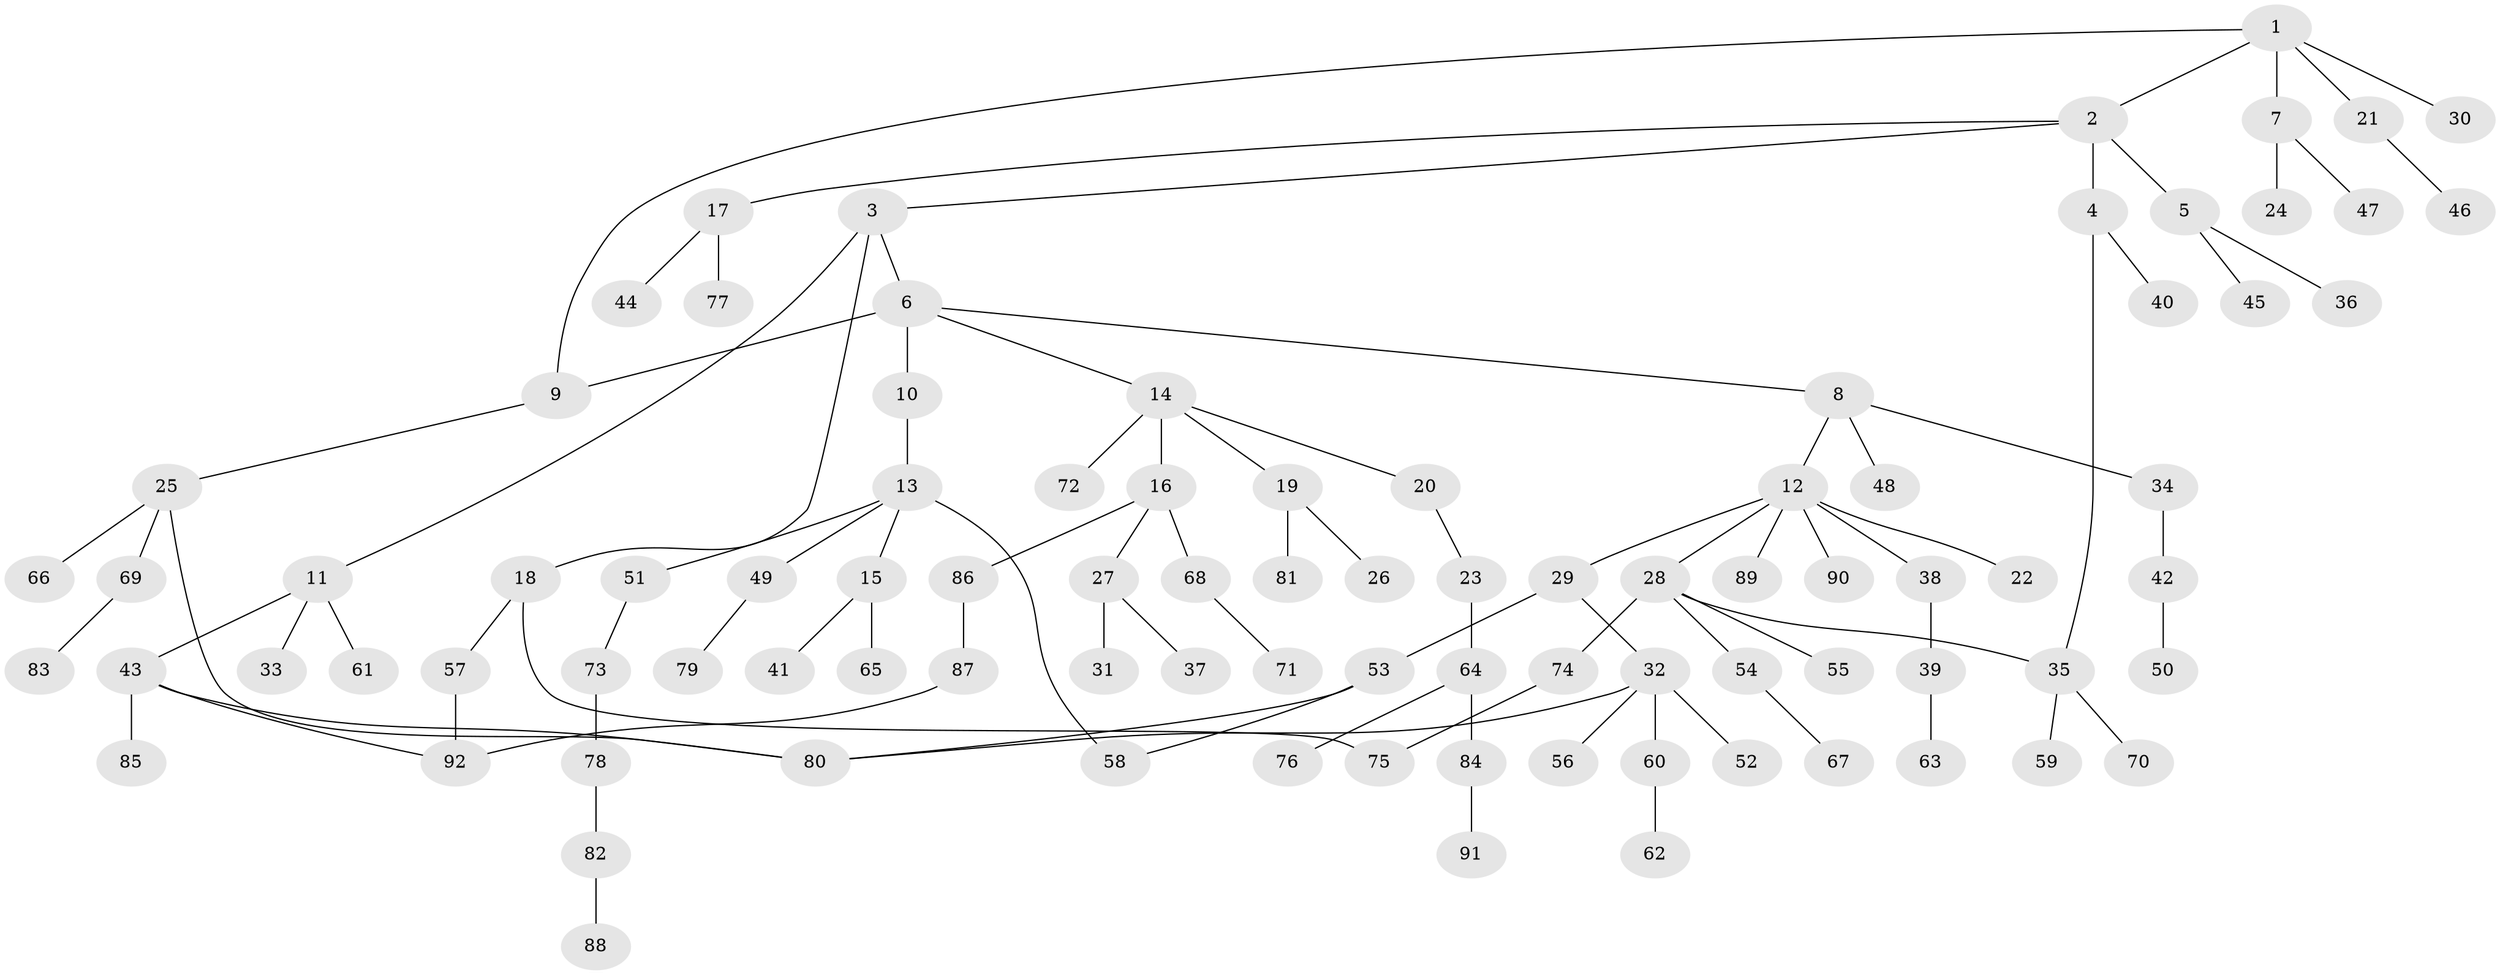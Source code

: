 // Generated by graph-tools (version 1.1) at 2025/49/03/09/25 03:49:19]
// undirected, 92 vertices, 100 edges
graph export_dot {
graph [start="1"]
  node [color=gray90,style=filled];
  1;
  2;
  3;
  4;
  5;
  6;
  7;
  8;
  9;
  10;
  11;
  12;
  13;
  14;
  15;
  16;
  17;
  18;
  19;
  20;
  21;
  22;
  23;
  24;
  25;
  26;
  27;
  28;
  29;
  30;
  31;
  32;
  33;
  34;
  35;
  36;
  37;
  38;
  39;
  40;
  41;
  42;
  43;
  44;
  45;
  46;
  47;
  48;
  49;
  50;
  51;
  52;
  53;
  54;
  55;
  56;
  57;
  58;
  59;
  60;
  61;
  62;
  63;
  64;
  65;
  66;
  67;
  68;
  69;
  70;
  71;
  72;
  73;
  74;
  75;
  76;
  77;
  78;
  79;
  80;
  81;
  82;
  83;
  84;
  85;
  86;
  87;
  88;
  89;
  90;
  91;
  92;
  1 -- 2;
  1 -- 7;
  1 -- 9;
  1 -- 21;
  1 -- 30;
  2 -- 3;
  2 -- 4;
  2 -- 5;
  2 -- 17;
  3 -- 6;
  3 -- 11;
  3 -- 18;
  4 -- 40;
  4 -- 35;
  5 -- 36;
  5 -- 45;
  6 -- 8;
  6 -- 10;
  6 -- 14;
  6 -- 9;
  7 -- 24;
  7 -- 47;
  8 -- 12;
  8 -- 34;
  8 -- 48;
  9 -- 25;
  10 -- 13;
  11 -- 33;
  11 -- 43;
  11 -- 61;
  12 -- 22;
  12 -- 28;
  12 -- 29;
  12 -- 38;
  12 -- 89;
  12 -- 90;
  13 -- 15;
  13 -- 49;
  13 -- 51;
  13 -- 58;
  14 -- 16;
  14 -- 19;
  14 -- 20;
  14 -- 72;
  15 -- 41;
  15 -- 65;
  16 -- 27;
  16 -- 68;
  16 -- 86;
  17 -- 44;
  17 -- 77;
  18 -- 57;
  18 -- 75;
  19 -- 26;
  19 -- 81;
  20 -- 23;
  21 -- 46;
  23 -- 64;
  25 -- 66;
  25 -- 69;
  25 -- 80;
  27 -- 31;
  27 -- 37;
  28 -- 35;
  28 -- 54;
  28 -- 55;
  28 -- 74;
  29 -- 32;
  29 -- 53;
  32 -- 52;
  32 -- 56;
  32 -- 60;
  32 -- 80;
  34 -- 42;
  35 -- 59;
  35 -- 70;
  38 -- 39;
  39 -- 63;
  42 -- 50;
  43 -- 85;
  43 -- 92;
  43 -- 80;
  49 -- 79;
  51 -- 73;
  53 -- 80;
  53 -- 58;
  54 -- 67;
  57 -- 92;
  60 -- 62;
  64 -- 76;
  64 -- 84;
  68 -- 71;
  69 -- 83;
  73 -- 78;
  74 -- 75;
  78 -- 82;
  82 -- 88;
  84 -- 91;
  86 -- 87;
  87 -- 92;
}
